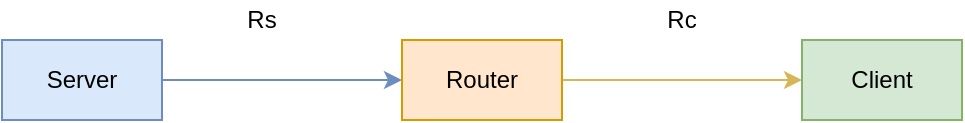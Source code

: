 <mxfile version="12.4.2" type="device" pages="1"><diagram id="XgJfGa98FQsnm1lxPWKs" name="Page-1"><mxGraphModel dx="946" dy="611" grid="1" gridSize="10" guides="1" tooltips="1" connect="1" arrows="1" fold="1" page="1" pageScale="1" pageWidth="827" pageHeight="1169" math="0" shadow="0"><root><mxCell id="0"/><mxCell id="1" parent="0"/><mxCell id="Onvctf8cz6AfeNkUd2rO-5" style="edgeStyle=orthogonalEdgeStyle;rounded=0;orthogonalLoop=1;jettySize=auto;html=1;entryX=0;entryY=0.5;entryDx=0;entryDy=0;fillColor=#dae8fc;strokeColor=#6c8ebf;" edge="1" parent="1" source="Onvctf8cz6AfeNkUd2rO-1" target="Onvctf8cz6AfeNkUd2rO-3"><mxGeometry relative="1" as="geometry"/></mxCell><mxCell id="Onvctf8cz6AfeNkUd2rO-1" value="Server" style="rounded=0;whiteSpace=wrap;html=1;fillColor=#dae8fc;strokeColor=#6c8ebf;" vertex="1" parent="1"><mxGeometry x="160" y="160" width="80" height="40" as="geometry"/></mxCell><mxCell id="Onvctf8cz6AfeNkUd2rO-6" style="edgeStyle=orthogonalEdgeStyle;rounded=0;orthogonalLoop=1;jettySize=auto;html=1;entryX=0;entryY=0.5;entryDx=0;entryDy=0;fillColor=#fff2cc;strokeColor=#d6b656;" edge="1" parent="1" source="Onvctf8cz6AfeNkUd2rO-3" target="Onvctf8cz6AfeNkUd2rO-4"><mxGeometry relative="1" as="geometry"/></mxCell><mxCell id="Onvctf8cz6AfeNkUd2rO-3" value="Router" style="rounded=0;whiteSpace=wrap;html=1;fillColor=#ffe6cc;strokeColor=#d79b00;" vertex="1" parent="1"><mxGeometry x="360" y="160" width="80" height="40" as="geometry"/></mxCell><mxCell id="Onvctf8cz6AfeNkUd2rO-4" value="Client" style="rounded=0;whiteSpace=wrap;html=1;fillColor=#d5e8d4;strokeColor=#82b366;" vertex="1" parent="1"><mxGeometry x="560" y="160" width="80" height="40" as="geometry"/></mxCell><mxCell id="Onvctf8cz6AfeNkUd2rO-7" value="Rs" style="text;html=1;strokeColor=none;fillColor=none;align=center;verticalAlign=middle;whiteSpace=wrap;rounded=0;" vertex="1" parent="1"><mxGeometry x="270" y="140" width="40" height="20" as="geometry"/></mxCell><mxCell id="Onvctf8cz6AfeNkUd2rO-8" value="Rc" style="text;html=1;strokeColor=none;fillColor=none;align=center;verticalAlign=middle;whiteSpace=wrap;rounded=0;" vertex="1" parent="1"><mxGeometry x="480" y="140" width="40" height="20" as="geometry"/></mxCell></root></mxGraphModel></diagram></mxfile>